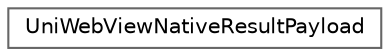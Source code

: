 digraph "Graphical Class Hierarchy"
{
 // LATEX_PDF_SIZE
  bgcolor="transparent";
  edge [fontname=Helvetica,fontsize=10,labelfontname=Helvetica,labelfontsize=10];
  node [fontname=Helvetica,fontsize=10,shape=box,height=0.2,width=0.4];
  rankdir="LR";
  Node0 [id="Node000000",label="UniWebViewNativeResultPayload",height=0.2,width=0.4,color="grey40", fillcolor="white", style="filled",URL="$class_uni_web_view_native_result_payload.html",tooltip="A payload received from native side. It contains information to identify the message sender,..."];
}
